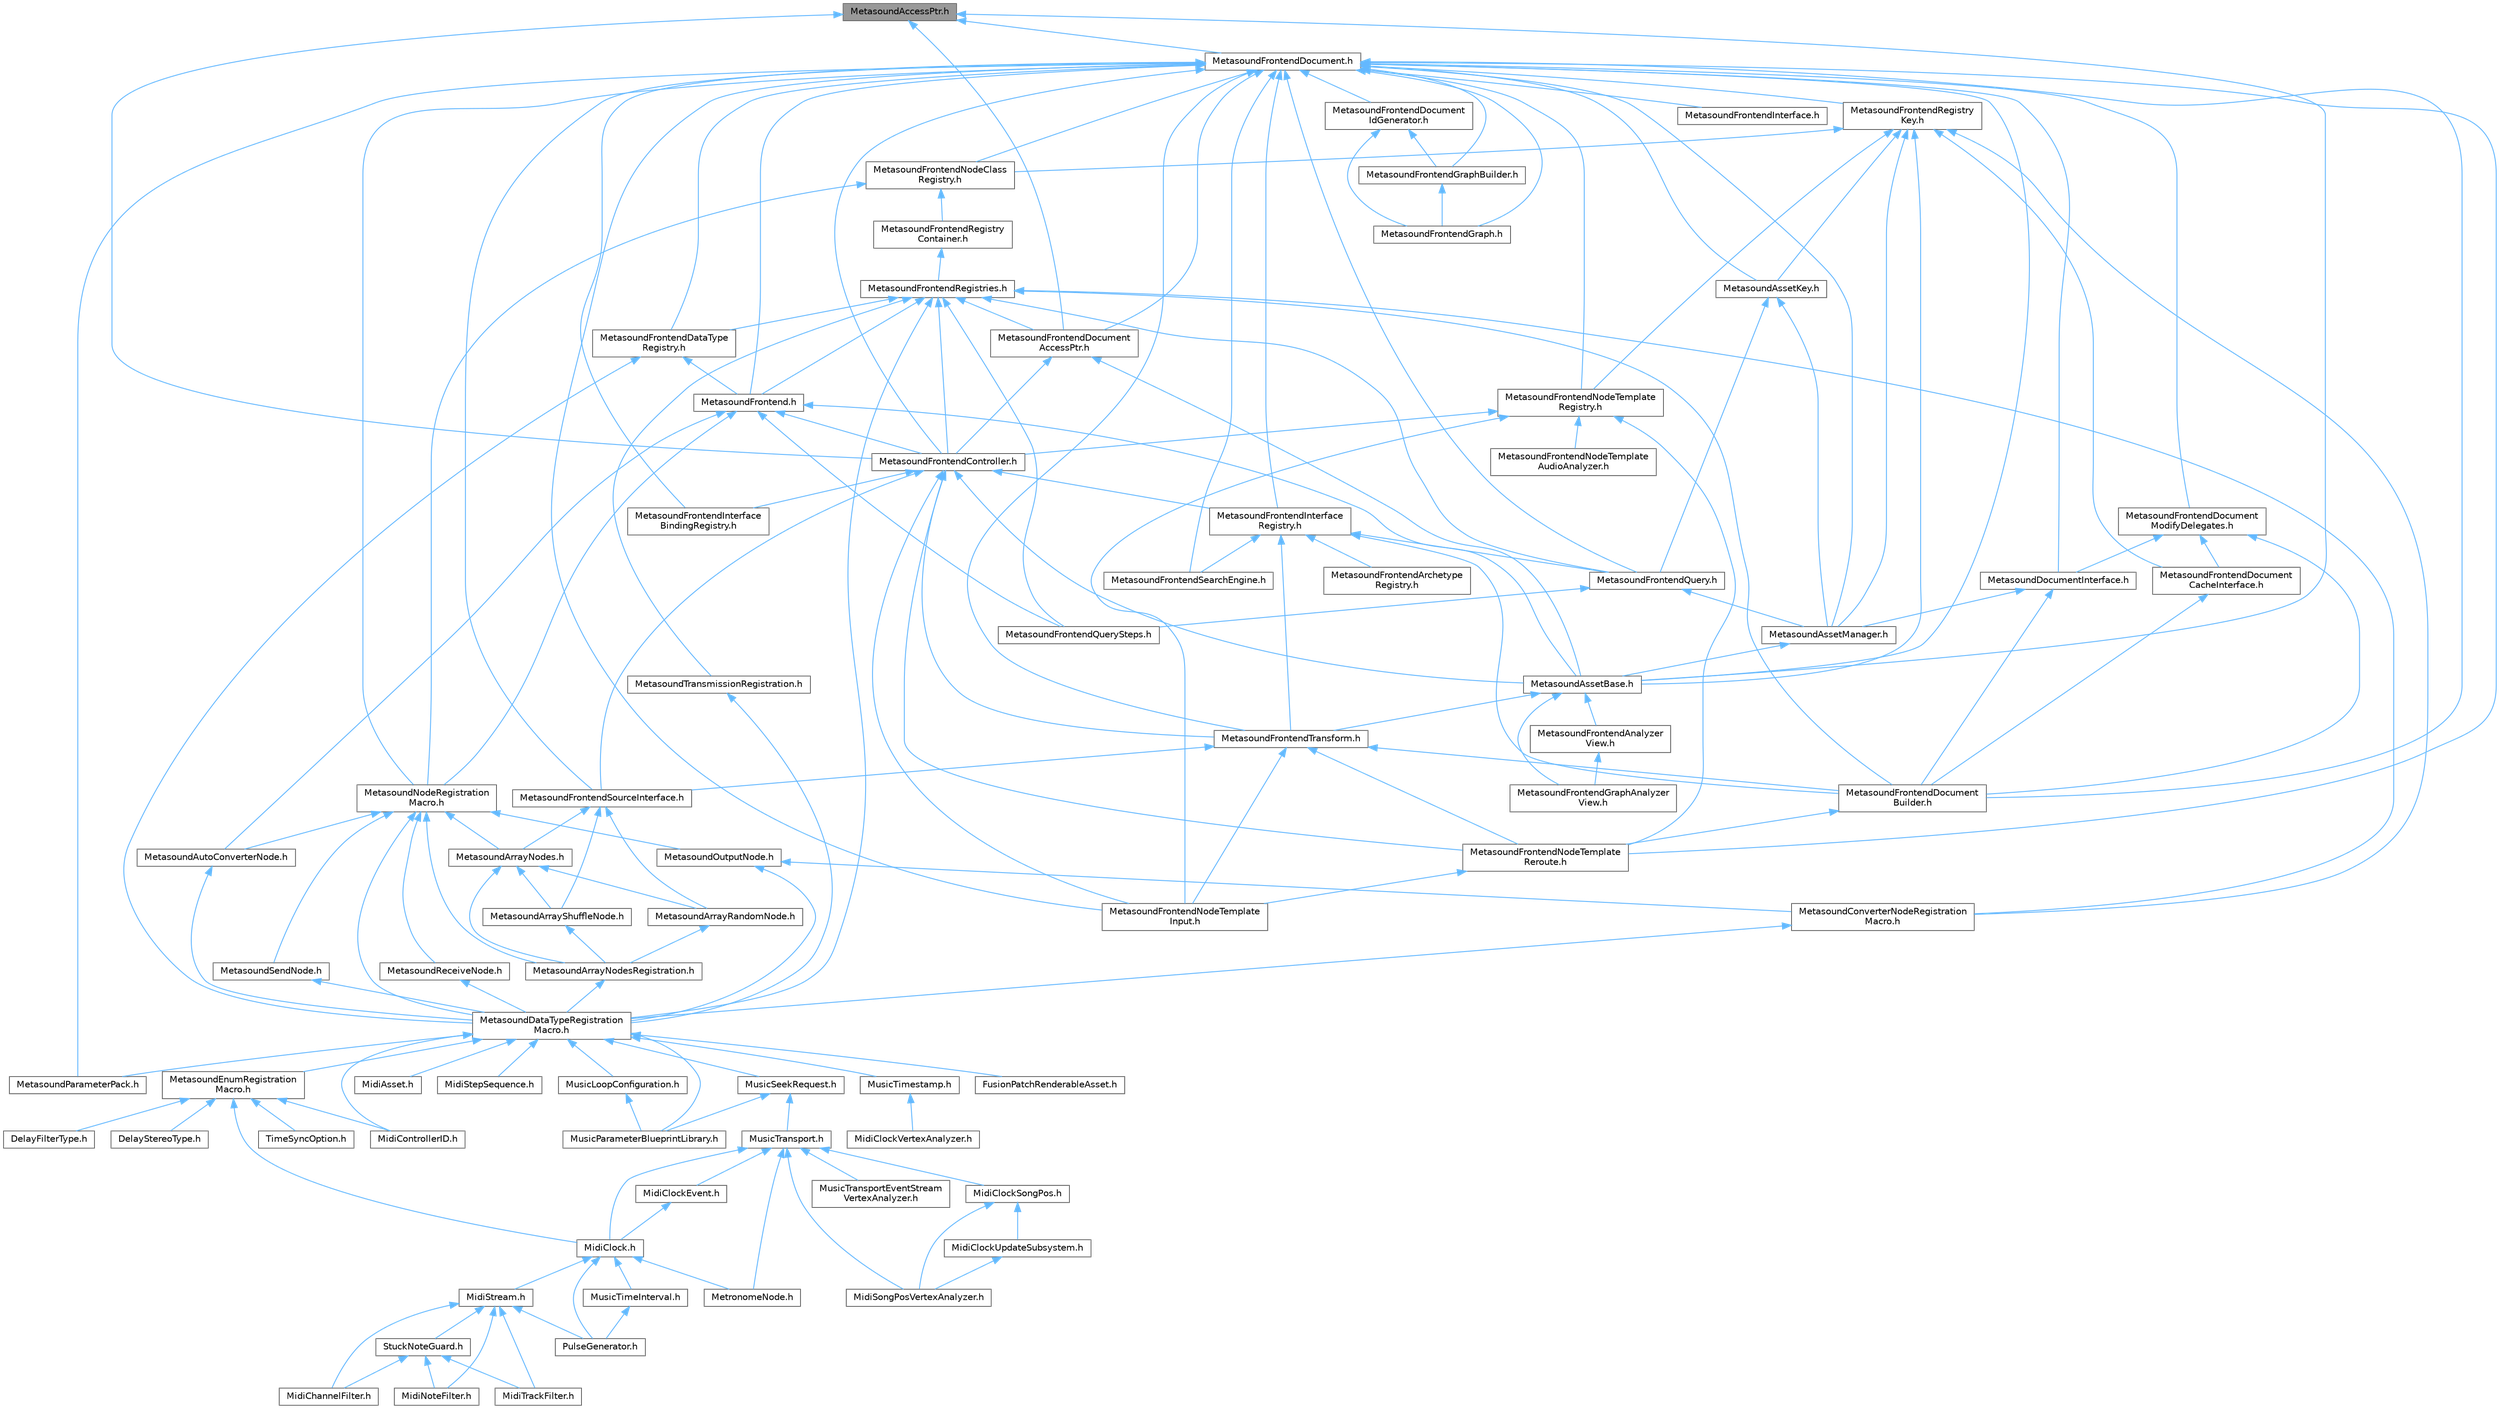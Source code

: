 digraph "MetasoundAccessPtr.h"
{
 // INTERACTIVE_SVG=YES
 // LATEX_PDF_SIZE
  bgcolor="transparent";
  edge [fontname=Helvetica,fontsize=10,labelfontname=Helvetica,labelfontsize=10];
  node [fontname=Helvetica,fontsize=10,shape=box,height=0.2,width=0.4];
  Node1 [id="Node000001",label="MetasoundAccessPtr.h",height=0.2,width=0.4,color="gray40", fillcolor="grey60", style="filled", fontcolor="black",tooltip=" "];
  Node1 -> Node2 [id="edge1_Node000001_Node000002",dir="back",color="steelblue1",style="solid",tooltip=" "];
  Node2 [id="Node000002",label="MetasoundAssetBase.h",height=0.2,width=0.4,color="grey40", fillcolor="white", style="filled",URL="$d5/d81/MetasoundAssetBase_8h.html",tooltip=" "];
  Node2 -> Node3 [id="edge2_Node000002_Node000003",dir="back",color="steelblue1",style="solid",tooltip=" "];
  Node3 [id="Node000003",label="MetasoundFrontendAnalyzer\lView.h",height=0.2,width=0.4,color="grey40", fillcolor="white", style="filled",URL="$d0/d5e/MetasoundFrontendAnalyzerView_8h.html",tooltip=" "];
  Node3 -> Node4 [id="edge3_Node000003_Node000004",dir="back",color="steelblue1",style="solid",tooltip=" "];
  Node4 [id="Node000004",label="MetasoundFrontendGraphAnalyzer\lView.h",height=0.2,width=0.4,color="grey40", fillcolor="white", style="filled",URL="$d6/dd1/MetasoundFrontendGraphAnalyzerView_8h.html",tooltip=" "];
  Node2 -> Node4 [id="edge4_Node000002_Node000004",dir="back",color="steelblue1",style="solid",tooltip=" "];
  Node2 -> Node5 [id="edge5_Node000002_Node000005",dir="back",color="steelblue1",style="solid",tooltip=" "];
  Node5 [id="Node000005",label="MetasoundFrontendTransform.h",height=0.2,width=0.4,color="grey40", fillcolor="white", style="filled",URL="$dc/d48/MetasoundFrontendTransform_8h.html",tooltip=" "];
  Node5 -> Node6 [id="edge6_Node000005_Node000006",dir="back",color="steelblue1",style="solid",tooltip=" "];
  Node6 [id="Node000006",label="MetasoundFrontendDocument\lBuilder.h",height=0.2,width=0.4,color="grey40", fillcolor="white", style="filled",URL="$da/dfa/MetasoundFrontendDocumentBuilder_8h.html",tooltip=" "];
  Node6 -> Node7 [id="edge7_Node000006_Node000007",dir="back",color="steelblue1",style="solid",tooltip=" "];
  Node7 [id="Node000007",label="MetasoundFrontendNodeTemplate\lReroute.h",height=0.2,width=0.4,color="grey40", fillcolor="white", style="filled",URL="$d7/d33/MetasoundFrontendNodeTemplateReroute_8h.html",tooltip=" "];
  Node7 -> Node8 [id="edge8_Node000007_Node000008",dir="back",color="steelblue1",style="solid",tooltip=" "];
  Node8 [id="Node000008",label="MetasoundFrontendNodeTemplate\lInput.h",height=0.2,width=0.4,color="grey40", fillcolor="white", style="filled",URL="$d6/d69/MetasoundFrontendNodeTemplateInput_8h.html",tooltip=" "];
  Node5 -> Node8 [id="edge9_Node000005_Node000008",dir="back",color="steelblue1",style="solid",tooltip=" "];
  Node5 -> Node7 [id="edge10_Node000005_Node000007",dir="back",color="steelblue1",style="solid",tooltip=" "];
  Node5 -> Node9 [id="edge11_Node000005_Node000009",dir="back",color="steelblue1",style="solid",tooltip=" "];
  Node9 [id="Node000009",label="MetasoundFrontendSourceInterface.h",height=0.2,width=0.4,color="grey40", fillcolor="white", style="filled",URL="$de/db5/MetasoundFrontendSourceInterface_8h.html",tooltip=" "];
  Node9 -> Node10 [id="edge12_Node000009_Node000010",dir="back",color="steelblue1",style="solid",tooltip=" "];
  Node10 [id="Node000010",label="MetasoundArrayNodes.h",height=0.2,width=0.4,color="grey40", fillcolor="white", style="filled",URL="$de/d05/MetasoundArrayNodes_8h.html",tooltip=" "];
  Node10 -> Node11 [id="edge13_Node000010_Node000011",dir="back",color="steelblue1",style="solid",tooltip=" "];
  Node11 [id="Node000011",label="MetasoundArrayNodesRegistration.h",height=0.2,width=0.4,color="grey40", fillcolor="white", style="filled",URL="$d2/d35/MetasoundArrayNodesRegistration_8h.html",tooltip=" "];
  Node11 -> Node12 [id="edge14_Node000011_Node000012",dir="back",color="steelblue1",style="solid",tooltip=" "];
  Node12 [id="Node000012",label="MetasoundDataTypeRegistration\lMacro.h",height=0.2,width=0.4,color="grey40", fillcolor="white", style="filled",URL="$d1/d2b/MetasoundDataTypeRegistrationMacro_8h.html",tooltip=" "];
  Node12 -> Node13 [id="edge15_Node000012_Node000013",dir="back",color="steelblue1",style="solid",tooltip=" "];
  Node13 [id="Node000013",label="FusionPatchRenderableAsset.h",height=0.2,width=0.4,color="grey40", fillcolor="white", style="filled",URL="$d0/dd5/FusionPatchRenderableAsset_8h.html",tooltip=" "];
  Node12 -> Node14 [id="edge16_Node000012_Node000014",dir="back",color="steelblue1",style="solid",tooltip=" "];
  Node14 [id="Node000014",label="MetasoundEnumRegistration\lMacro.h",height=0.2,width=0.4,color="grey40", fillcolor="white", style="filled",URL="$dd/da6/MetasoundEnumRegistrationMacro_8h.html",tooltip=" "];
  Node14 -> Node15 [id="edge17_Node000014_Node000015",dir="back",color="steelblue1",style="solid",tooltip=" "];
  Node15 [id="Node000015",label="DelayFilterType.h",height=0.2,width=0.4,color="grey40", fillcolor="white", style="filled",URL="$da/d13/DelayFilterType_8h.html",tooltip=" "];
  Node14 -> Node16 [id="edge18_Node000014_Node000016",dir="back",color="steelblue1",style="solid",tooltip=" "];
  Node16 [id="Node000016",label="DelayStereoType.h",height=0.2,width=0.4,color="grey40", fillcolor="white", style="filled",URL="$d4/db3/DelayStereoType_8h.html",tooltip=" "];
  Node14 -> Node17 [id="edge19_Node000014_Node000017",dir="back",color="steelblue1",style="solid",tooltip=" "];
  Node17 [id="Node000017",label="MidiClock.h",height=0.2,width=0.4,color="grey40", fillcolor="white", style="filled",URL="$df/d88/MidiClock_8h.html",tooltip=" "];
  Node17 -> Node18 [id="edge20_Node000017_Node000018",dir="back",color="steelblue1",style="solid",tooltip=" "];
  Node18 [id="Node000018",label="MetronomeNode.h",height=0.2,width=0.4,color="grey40", fillcolor="white", style="filled",URL="$d9/daa/MetronomeNode_8h.html",tooltip=" "];
  Node17 -> Node19 [id="edge21_Node000017_Node000019",dir="back",color="steelblue1",style="solid",tooltip=" "];
  Node19 [id="Node000019",label="MidiStream.h",height=0.2,width=0.4,color="grey40", fillcolor="white", style="filled",URL="$d8/ded/MidiStream_8h.html",tooltip=" "];
  Node19 -> Node20 [id="edge22_Node000019_Node000020",dir="back",color="steelblue1",style="solid",tooltip=" "];
  Node20 [id="Node000020",label="MidiChannelFilter.h",height=0.2,width=0.4,color="grey40", fillcolor="white", style="filled",URL="$d3/dab/MidiChannelFilter_8h.html",tooltip=" "];
  Node19 -> Node21 [id="edge23_Node000019_Node000021",dir="back",color="steelblue1",style="solid",tooltip=" "];
  Node21 [id="Node000021",label="MidiNoteFilter.h",height=0.2,width=0.4,color="grey40", fillcolor="white", style="filled",URL="$d4/d05/MidiNoteFilter_8h.html",tooltip=" "];
  Node19 -> Node22 [id="edge24_Node000019_Node000022",dir="back",color="steelblue1",style="solid",tooltip=" "];
  Node22 [id="Node000022",label="MidiTrackFilter.h",height=0.2,width=0.4,color="grey40", fillcolor="white", style="filled",URL="$d0/d2f/MidiTrackFilter_8h.html",tooltip=" "];
  Node19 -> Node23 [id="edge25_Node000019_Node000023",dir="back",color="steelblue1",style="solid",tooltip=" "];
  Node23 [id="Node000023",label="PulseGenerator.h",height=0.2,width=0.4,color="grey40", fillcolor="white", style="filled",URL="$da/db3/PulseGenerator_8h.html",tooltip=" "];
  Node19 -> Node24 [id="edge26_Node000019_Node000024",dir="back",color="steelblue1",style="solid",tooltip=" "];
  Node24 [id="Node000024",label="StuckNoteGuard.h",height=0.2,width=0.4,color="grey40", fillcolor="white", style="filled",URL="$df/dcf/StuckNoteGuard_8h.html",tooltip=" "];
  Node24 -> Node20 [id="edge27_Node000024_Node000020",dir="back",color="steelblue1",style="solid",tooltip=" "];
  Node24 -> Node21 [id="edge28_Node000024_Node000021",dir="back",color="steelblue1",style="solid",tooltip=" "];
  Node24 -> Node22 [id="edge29_Node000024_Node000022",dir="back",color="steelblue1",style="solid",tooltip=" "];
  Node17 -> Node25 [id="edge30_Node000017_Node000025",dir="back",color="steelblue1",style="solid",tooltip=" "];
  Node25 [id="Node000025",label="MusicTimeInterval.h",height=0.2,width=0.4,color="grey40", fillcolor="white", style="filled",URL="$dc/da7/MusicTimeInterval_8h.html",tooltip=" "];
  Node25 -> Node23 [id="edge31_Node000025_Node000023",dir="back",color="steelblue1",style="solid",tooltip=" "];
  Node17 -> Node23 [id="edge32_Node000017_Node000023",dir="back",color="steelblue1",style="solid",tooltip=" "];
  Node14 -> Node26 [id="edge33_Node000014_Node000026",dir="back",color="steelblue1",style="solid",tooltip=" "];
  Node26 [id="Node000026",label="MidiControllerID.h",height=0.2,width=0.4,color="grey40", fillcolor="white", style="filled",URL="$d0/d53/MidiControllerID_8h.html",tooltip=" "];
  Node14 -> Node27 [id="edge34_Node000014_Node000027",dir="back",color="steelblue1",style="solid",tooltip=" "];
  Node27 [id="Node000027",label="TimeSyncOption.h",height=0.2,width=0.4,color="grey40", fillcolor="white", style="filled",URL="$d4/dc5/HarmonixMetasound_2Public_2HarmonixMetasound_2DataTypes_2TimeSyncOption_8h.html",tooltip=" "];
  Node12 -> Node28 [id="edge35_Node000012_Node000028",dir="back",color="steelblue1",style="solid",tooltip=" "];
  Node28 [id="Node000028",label="MetasoundParameterPack.h",height=0.2,width=0.4,color="grey40", fillcolor="white", style="filled",URL="$d8/d84/MetasoundParameterPack_8h.html",tooltip=" "];
  Node12 -> Node29 [id="edge36_Node000012_Node000029",dir="back",color="steelblue1",style="solid",tooltip=" "];
  Node29 [id="Node000029",label="MidiAsset.h",height=0.2,width=0.4,color="grey40", fillcolor="white", style="filled",URL="$da/d6b/MidiAsset_8h.html",tooltip=" "];
  Node12 -> Node26 [id="edge37_Node000012_Node000026",dir="back",color="steelblue1",style="solid",tooltip=" "];
  Node12 -> Node30 [id="edge38_Node000012_Node000030",dir="back",color="steelblue1",style="solid",tooltip=" "];
  Node30 [id="Node000030",label="MidiStepSequence.h",height=0.2,width=0.4,color="grey40", fillcolor="white", style="filled",URL="$de/dbc/MidiStepSequence_8h.html",tooltip=" "];
  Node12 -> Node31 [id="edge39_Node000012_Node000031",dir="back",color="steelblue1",style="solid",tooltip=" "];
  Node31 [id="Node000031",label="MusicLoopConfiguration.h",height=0.2,width=0.4,color="grey40", fillcolor="white", style="filled",URL="$de/d33/MusicLoopConfiguration_8h.html",tooltip=" "];
  Node31 -> Node32 [id="edge40_Node000031_Node000032",dir="back",color="steelblue1",style="solid",tooltip=" "];
  Node32 [id="Node000032",label="MusicParameterBlueprintLibrary.h",height=0.2,width=0.4,color="grey40", fillcolor="white", style="filled",URL="$d0/d2e/MusicParameterBlueprintLibrary_8h.html",tooltip=" "];
  Node12 -> Node32 [id="edge41_Node000012_Node000032",dir="back",color="steelblue1",style="solid",tooltip=" "];
  Node12 -> Node33 [id="edge42_Node000012_Node000033",dir="back",color="steelblue1",style="solid",tooltip=" "];
  Node33 [id="Node000033",label="MusicSeekRequest.h",height=0.2,width=0.4,color="grey40", fillcolor="white", style="filled",URL="$d0/d38/MusicSeekRequest_8h.html",tooltip=" "];
  Node33 -> Node32 [id="edge43_Node000033_Node000032",dir="back",color="steelblue1",style="solid",tooltip=" "];
  Node33 -> Node34 [id="edge44_Node000033_Node000034",dir="back",color="steelblue1",style="solid",tooltip=" "];
  Node34 [id="Node000034",label="MusicTransport.h",height=0.2,width=0.4,color="grey40", fillcolor="white", style="filled",URL="$d2/d3d/MusicTransport_8h.html",tooltip=" "];
  Node34 -> Node18 [id="edge45_Node000034_Node000018",dir="back",color="steelblue1",style="solid",tooltip=" "];
  Node34 -> Node17 [id="edge46_Node000034_Node000017",dir="back",color="steelblue1",style="solid",tooltip=" "];
  Node34 -> Node35 [id="edge47_Node000034_Node000035",dir="back",color="steelblue1",style="solid",tooltip=" "];
  Node35 [id="Node000035",label="MidiClockEvent.h",height=0.2,width=0.4,color="grey40", fillcolor="white", style="filled",URL="$d7/d7d/MidiClockEvent_8h.html",tooltip=" "];
  Node35 -> Node17 [id="edge48_Node000035_Node000017",dir="back",color="steelblue1",style="solid",tooltip=" "];
  Node34 -> Node36 [id="edge49_Node000034_Node000036",dir="back",color="steelblue1",style="solid",tooltip=" "];
  Node36 [id="Node000036",label="MidiClockSongPos.h",height=0.2,width=0.4,color="grey40", fillcolor="white", style="filled",URL="$d2/d72/MidiClockSongPos_8h.html",tooltip=" "];
  Node36 -> Node37 [id="edge50_Node000036_Node000037",dir="back",color="steelblue1",style="solid",tooltip=" "];
  Node37 [id="Node000037",label="MidiClockUpdateSubsystem.h",height=0.2,width=0.4,color="grey40", fillcolor="white", style="filled",URL="$dc/d52/MidiClockUpdateSubsystem_8h.html",tooltip=" "];
  Node37 -> Node38 [id="edge51_Node000037_Node000038",dir="back",color="steelblue1",style="solid",tooltip=" "];
  Node38 [id="Node000038",label="MidiSongPosVertexAnalyzer.h",height=0.2,width=0.4,color="grey40", fillcolor="white", style="filled",URL="$db/d10/MidiSongPosVertexAnalyzer_8h.html",tooltip=" "];
  Node36 -> Node38 [id="edge52_Node000036_Node000038",dir="back",color="steelblue1",style="solid",tooltip=" "];
  Node34 -> Node38 [id="edge53_Node000034_Node000038",dir="back",color="steelblue1",style="solid",tooltip=" "];
  Node34 -> Node39 [id="edge54_Node000034_Node000039",dir="back",color="steelblue1",style="solid",tooltip=" "];
  Node39 [id="Node000039",label="MusicTransportEventStream\lVertexAnalyzer.h",height=0.2,width=0.4,color="grey40", fillcolor="white", style="filled",URL="$d1/da4/MusicTransportEventStreamVertexAnalyzer_8h.html",tooltip=" "];
  Node12 -> Node40 [id="edge55_Node000012_Node000040",dir="back",color="steelblue1",style="solid",tooltip=" "];
  Node40 [id="Node000040",label="MusicTimestamp.h",height=0.2,width=0.4,color="grey40", fillcolor="white", style="filled",URL="$dc/d8f/MusicTimestamp_8h.html",tooltip=" "];
  Node40 -> Node41 [id="edge56_Node000040_Node000041",dir="back",color="steelblue1",style="solid",tooltip=" "];
  Node41 [id="Node000041",label="MidiClockVertexAnalyzer.h",height=0.2,width=0.4,color="grey40", fillcolor="white", style="filled",URL="$d5/dfa/MidiClockVertexAnalyzer_8h.html",tooltip=" "];
  Node10 -> Node42 [id="edge57_Node000010_Node000042",dir="back",color="steelblue1",style="solid",tooltip=" "];
  Node42 [id="Node000042",label="MetasoundArrayRandomNode.h",height=0.2,width=0.4,color="grey40", fillcolor="white", style="filled",URL="$d3/d94/MetasoundArrayRandomNode_8h.html",tooltip=" "];
  Node42 -> Node11 [id="edge58_Node000042_Node000011",dir="back",color="steelblue1",style="solid",tooltip=" "];
  Node10 -> Node43 [id="edge59_Node000010_Node000043",dir="back",color="steelblue1",style="solid",tooltip=" "];
  Node43 [id="Node000043",label="MetasoundArrayShuffleNode.h",height=0.2,width=0.4,color="grey40", fillcolor="white", style="filled",URL="$db/dcb/MetasoundArrayShuffleNode_8h.html",tooltip=" "];
  Node43 -> Node11 [id="edge60_Node000043_Node000011",dir="back",color="steelblue1",style="solid",tooltip=" "];
  Node9 -> Node42 [id="edge61_Node000009_Node000042",dir="back",color="steelblue1",style="solid",tooltip=" "];
  Node9 -> Node43 [id="edge62_Node000009_Node000043",dir="back",color="steelblue1",style="solid",tooltip=" "];
  Node1 -> Node44 [id="edge63_Node000001_Node000044",dir="back",color="steelblue1",style="solid",tooltip=" "];
  Node44 [id="Node000044",label="MetasoundFrontendController.h",height=0.2,width=0.4,color="grey40", fillcolor="white", style="filled",URL="$d0/d64/MetasoundFrontendController_8h.html",tooltip=" "];
  Node44 -> Node2 [id="edge64_Node000044_Node000002",dir="back",color="steelblue1",style="solid",tooltip=" "];
  Node44 -> Node45 [id="edge65_Node000044_Node000045",dir="back",color="steelblue1",style="solid",tooltip=" "];
  Node45 [id="Node000045",label="MetasoundFrontendInterface\lBindingRegistry.h",height=0.2,width=0.4,color="grey40", fillcolor="white", style="filled",URL="$da/de4/MetasoundFrontendInterfaceBindingRegistry_8h.html",tooltip=" "];
  Node44 -> Node46 [id="edge66_Node000044_Node000046",dir="back",color="steelblue1",style="solid",tooltip=" "];
  Node46 [id="Node000046",label="MetasoundFrontendInterface\lRegistry.h",height=0.2,width=0.4,color="grey40", fillcolor="white", style="filled",URL="$d7/d91/MetasoundFrontendInterfaceRegistry_8h.html",tooltip=" "];
  Node46 -> Node47 [id="edge67_Node000046_Node000047",dir="back",color="steelblue1",style="solid",tooltip=" "];
  Node47 [id="Node000047",label="MetasoundFrontendArchetype\lRegistry.h",height=0.2,width=0.4,color="grey40", fillcolor="white", style="filled",URL="$db/d0e/MetasoundFrontendArchetypeRegistry_8h.html",tooltip=" "];
  Node46 -> Node6 [id="edge68_Node000046_Node000006",dir="back",color="steelblue1",style="solid",tooltip=" "];
  Node46 -> Node48 [id="edge69_Node000046_Node000048",dir="back",color="steelblue1",style="solid",tooltip=" "];
  Node48 [id="Node000048",label="MetasoundFrontendQuery.h",height=0.2,width=0.4,color="grey40", fillcolor="white", style="filled",URL="$d6/dba/MetasoundFrontendQuery_8h.html",tooltip=" "];
  Node48 -> Node49 [id="edge70_Node000048_Node000049",dir="back",color="steelblue1",style="solid",tooltip=" "];
  Node49 [id="Node000049",label="MetasoundAssetManager.h",height=0.2,width=0.4,color="grey40", fillcolor="white", style="filled",URL="$dd/da3/MetasoundAssetManager_8h.html",tooltip=" "];
  Node49 -> Node2 [id="edge71_Node000049_Node000002",dir="back",color="steelblue1",style="solid",tooltip=" "];
  Node48 -> Node50 [id="edge72_Node000048_Node000050",dir="back",color="steelblue1",style="solid",tooltip=" "];
  Node50 [id="Node000050",label="MetasoundFrontendQuerySteps.h",height=0.2,width=0.4,color="grey40", fillcolor="white", style="filled",URL="$d1/d63/MetasoundFrontendQuerySteps_8h.html",tooltip=" "];
  Node46 -> Node51 [id="edge73_Node000046_Node000051",dir="back",color="steelblue1",style="solid",tooltip=" "];
  Node51 [id="Node000051",label="MetasoundFrontendSearchEngine.h",height=0.2,width=0.4,color="grey40", fillcolor="white", style="filled",URL="$d3/de8/MetasoundFrontendSearchEngine_8h.html",tooltip=" "];
  Node46 -> Node5 [id="edge74_Node000046_Node000005",dir="back",color="steelblue1",style="solid",tooltip=" "];
  Node44 -> Node8 [id="edge75_Node000044_Node000008",dir="back",color="steelblue1",style="solid",tooltip=" "];
  Node44 -> Node7 [id="edge76_Node000044_Node000007",dir="back",color="steelblue1",style="solid",tooltip=" "];
  Node44 -> Node9 [id="edge77_Node000044_Node000009",dir="back",color="steelblue1",style="solid",tooltip=" "];
  Node44 -> Node5 [id="edge78_Node000044_Node000005",dir="back",color="steelblue1",style="solid",tooltip=" "];
  Node1 -> Node52 [id="edge79_Node000001_Node000052",dir="back",color="steelblue1",style="solid",tooltip=" "];
  Node52 [id="Node000052",label="MetasoundFrontendDocument.h",height=0.2,width=0.4,color="grey40", fillcolor="white", style="filled",URL="$d2/de7/MetasoundFrontendDocument_8h.html",tooltip=" "];
  Node52 -> Node2 [id="edge80_Node000052_Node000002",dir="back",color="steelblue1",style="solid",tooltip=" "];
  Node52 -> Node53 [id="edge81_Node000052_Node000053",dir="back",color="steelblue1",style="solid",tooltip=" "];
  Node53 [id="Node000053",label="MetasoundAssetKey.h",height=0.2,width=0.4,color="grey40", fillcolor="white", style="filled",URL="$d9/d63/MetasoundAssetKey_8h.html",tooltip=" "];
  Node53 -> Node49 [id="edge82_Node000053_Node000049",dir="back",color="steelblue1",style="solid",tooltip=" "];
  Node53 -> Node48 [id="edge83_Node000053_Node000048",dir="back",color="steelblue1",style="solid",tooltip=" "];
  Node52 -> Node49 [id="edge84_Node000052_Node000049",dir="back",color="steelblue1",style="solid",tooltip=" "];
  Node52 -> Node54 [id="edge85_Node000052_Node000054",dir="back",color="steelblue1",style="solid",tooltip=" "];
  Node54 [id="Node000054",label="MetasoundDocumentInterface.h",height=0.2,width=0.4,color="grey40", fillcolor="white", style="filled",URL="$dd/dfb/MetasoundDocumentInterface_8h.html",tooltip=" "];
  Node54 -> Node49 [id="edge86_Node000054_Node000049",dir="back",color="steelblue1",style="solid",tooltip=" "];
  Node54 -> Node6 [id="edge87_Node000054_Node000006",dir="back",color="steelblue1",style="solid",tooltip=" "];
  Node52 -> Node55 [id="edge88_Node000052_Node000055",dir="back",color="steelblue1",style="solid",tooltip=" "];
  Node55 [id="Node000055",label="MetasoundFrontend.h",height=0.2,width=0.4,color="grey40", fillcolor="white", style="filled",URL="$d4/d31/MetasoundFrontend_8h.html",tooltip=" "];
  Node55 -> Node2 [id="edge89_Node000055_Node000002",dir="back",color="steelblue1",style="solid",tooltip=" "];
  Node55 -> Node56 [id="edge90_Node000055_Node000056",dir="back",color="steelblue1",style="solid",tooltip=" "];
  Node56 [id="Node000056",label="MetasoundAutoConverterNode.h",height=0.2,width=0.4,color="grey40", fillcolor="white", style="filled",URL="$de/d7e/MetasoundAutoConverterNode_8h.html",tooltip=" "];
  Node56 -> Node12 [id="edge91_Node000056_Node000012",dir="back",color="steelblue1",style="solid",tooltip=" "];
  Node55 -> Node44 [id="edge92_Node000055_Node000044",dir="back",color="steelblue1",style="solid",tooltip=" "];
  Node55 -> Node50 [id="edge93_Node000055_Node000050",dir="back",color="steelblue1",style="solid",tooltip=" "];
  Node55 -> Node57 [id="edge94_Node000055_Node000057",dir="back",color="steelblue1",style="solid",tooltip=" "];
  Node57 [id="Node000057",label="MetasoundNodeRegistration\lMacro.h",height=0.2,width=0.4,color="grey40", fillcolor="white", style="filled",URL="$d3/d0b/MetasoundNodeRegistrationMacro_8h.html",tooltip=" "];
  Node57 -> Node10 [id="edge95_Node000057_Node000010",dir="back",color="steelblue1",style="solid",tooltip=" "];
  Node57 -> Node11 [id="edge96_Node000057_Node000011",dir="back",color="steelblue1",style="solid",tooltip=" "];
  Node57 -> Node56 [id="edge97_Node000057_Node000056",dir="back",color="steelblue1",style="solid",tooltip=" "];
  Node57 -> Node12 [id="edge98_Node000057_Node000012",dir="back",color="steelblue1",style="solid",tooltip=" "];
  Node57 -> Node58 [id="edge99_Node000057_Node000058",dir="back",color="steelblue1",style="solid",tooltip=" "];
  Node58 [id="Node000058",label="MetasoundOutputNode.h",height=0.2,width=0.4,color="grey40", fillcolor="white", style="filled",URL="$d5/d06/MetasoundOutputNode_8h.html",tooltip=" "];
  Node58 -> Node59 [id="edge100_Node000058_Node000059",dir="back",color="steelblue1",style="solid",tooltip=" "];
  Node59 [id="Node000059",label="MetasoundConverterNodeRegistration\lMacro.h",height=0.2,width=0.4,color="grey40", fillcolor="white", style="filled",URL="$d1/de5/MetasoundConverterNodeRegistrationMacro_8h.html",tooltip=" "];
  Node59 -> Node12 [id="edge101_Node000059_Node000012",dir="back",color="steelblue1",style="solid",tooltip=" "];
  Node58 -> Node12 [id="edge102_Node000058_Node000012",dir="back",color="steelblue1",style="solid",tooltip=" "];
  Node57 -> Node60 [id="edge103_Node000057_Node000060",dir="back",color="steelblue1",style="solid",tooltip=" "];
  Node60 [id="Node000060",label="MetasoundReceiveNode.h",height=0.2,width=0.4,color="grey40", fillcolor="white", style="filled",URL="$d3/d08/MetasoundReceiveNode_8h.html",tooltip=" "];
  Node60 -> Node12 [id="edge104_Node000060_Node000012",dir="back",color="steelblue1",style="solid",tooltip=" "];
  Node57 -> Node61 [id="edge105_Node000057_Node000061",dir="back",color="steelblue1",style="solid",tooltip=" "];
  Node61 [id="Node000061",label="MetasoundSendNode.h",height=0.2,width=0.4,color="grey40", fillcolor="white", style="filled",URL="$dc/dca/MetasoundSendNode_8h.html",tooltip=" "];
  Node61 -> Node12 [id="edge106_Node000061_Node000012",dir="back",color="steelblue1",style="solid",tooltip=" "];
  Node52 -> Node44 [id="edge107_Node000052_Node000044",dir="back",color="steelblue1",style="solid",tooltip=" "];
  Node52 -> Node62 [id="edge108_Node000052_Node000062",dir="back",color="steelblue1",style="solid",tooltip=" "];
  Node62 [id="Node000062",label="MetasoundFrontendDataType\lRegistry.h",height=0.2,width=0.4,color="grey40", fillcolor="white", style="filled",URL="$d3/d48/MetasoundFrontendDataTypeRegistry_8h.html",tooltip=" "];
  Node62 -> Node12 [id="edge109_Node000062_Node000012",dir="back",color="steelblue1",style="solid",tooltip=" "];
  Node62 -> Node55 [id="edge110_Node000062_Node000055",dir="back",color="steelblue1",style="solid",tooltip=" "];
  Node52 -> Node63 [id="edge111_Node000052_Node000063",dir="back",color="steelblue1",style="solid",tooltip=" "];
  Node63 [id="Node000063",label="MetasoundFrontendDocument\lAccessPtr.h",height=0.2,width=0.4,color="grey40", fillcolor="white", style="filled",URL="$d6/daa/MetasoundFrontendDocumentAccessPtr_8h.html",tooltip=" "];
  Node63 -> Node2 [id="edge112_Node000063_Node000002",dir="back",color="steelblue1",style="solid",tooltip=" "];
  Node63 -> Node44 [id="edge113_Node000063_Node000044",dir="back",color="steelblue1",style="solid",tooltip=" "];
  Node52 -> Node6 [id="edge114_Node000052_Node000006",dir="back",color="steelblue1",style="solid",tooltip=" "];
  Node52 -> Node64 [id="edge115_Node000052_Node000064",dir="back",color="steelblue1",style="solid",tooltip=" "];
  Node64 [id="Node000064",label="MetasoundFrontendDocument\lIdGenerator.h",height=0.2,width=0.4,color="grey40", fillcolor="white", style="filled",URL="$dc/d7e/MetasoundFrontendDocumentIdGenerator_8h.html",tooltip=" "];
  Node64 -> Node65 [id="edge116_Node000064_Node000065",dir="back",color="steelblue1",style="solid",tooltip=" "];
  Node65 [id="Node000065",label="MetasoundFrontendGraph.h",height=0.2,width=0.4,color="grey40", fillcolor="white", style="filled",URL="$db/d4b/MetasoundFrontendGraph_8h.html",tooltip=" "];
  Node64 -> Node66 [id="edge117_Node000064_Node000066",dir="back",color="steelblue1",style="solid",tooltip=" "];
  Node66 [id="Node000066",label="MetasoundFrontendGraphBuilder.h",height=0.2,width=0.4,color="grey40", fillcolor="white", style="filled",URL="$d4/d98/MetasoundFrontendGraphBuilder_8h.html",tooltip=" "];
  Node66 -> Node65 [id="edge118_Node000066_Node000065",dir="back",color="steelblue1",style="solid",tooltip=" "];
  Node52 -> Node67 [id="edge119_Node000052_Node000067",dir="back",color="steelblue1",style="solid",tooltip=" "];
  Node67 [id="Node000067",label="MetasoundFrontendDocument\lModifyDelegates.h",height=0.2,width=0.4,color="grey40", fillcolor="white", style="filled",URL="$d8/dfc/MetasoundFrontendDocumentModifyDelegates_8h.html",tooltip=" "];
  Node67 -> Node54 [id="edge120_Node000067_Node000054",dir="back",color="steelblue1",style="solid",tooltip=" "];
  Node67 -> Node6 [id="edge121_Node000067_Node000006",dir="back",color="steelblue1",style="solid",tooltip=" "];
  Node67 -> Node68 [id="edge122_Node000067_Node000068",dir="back",color="steelblue1",style="solid",tooltip=" "];
  Node68 [id="Node000068",label="MetasoundFrontendDocument\lCacheInterface.h",height=0.2,width=0.4,color="grey40", fillcolor="white", style="filled",URL="$d9/d74/MetasoundFrontendDocumentCacheInterface_8h.html",tooltip=" "];
  Node68 -> Node6 [id="edge123_Node000068_Node000006",dir="back",color="steelblue1",style="solid",tooltip=" "];
  Node52 -> Node65 [id="edge124_Node000052_Node000065",dir="back",color="steelblue1",style="solid",tooltip=" "];
  Node52 -> Node66 [id="edge125_Node000052_Node000066",dir="back",color="steelblue1",style="solid",tooltip=" "];
  Node52 -> Node69 [id="edge126_Node000052_Node000069",dir="back",color="steelblue1",style="solid",tooltip=" "];
  Node69 [id="Node000069",label="MetasoundFrontendInterface.h",height=0.2,width=0.4,color="grey40", fillcolor="white", style="filled",URL="$df/d45/MetasoundFrontendInterface_8h.html",tooltip=" "];
  Node52 -> Node45 [id="edge127_Node000052_Node000045",dir="back",color="steelblue1",style="solid",tooltip=" "];
  Node52 -> Node46 [id="edge128_Node000052_Node000046",dir="back",color="steelblue1",style="solid",tooltip=" "];
  Node52 -> Node70 [id="edge129_Node000052_Node000070",dir="back",color="steelblue1",style="solid",tooltip=" "];
  Node70 [id="Node000070",label="MetasoundFrontendNodeClass\lRegistry.h",height=0.2,width=0.4,color="grey40", fillcolor="white", style="filled",URL="$d3/d29/MetasoundFrontendNodeClassRegistry_8h.html",tooltip=" "];
  Node70 -> Node71 [id="edge130_Node000070_Node000071",dir="back",color="steelblue1",style="solid",tooltip=" "];
  Node71 [id="Node000071",label="MetasoundFrontendRegistry\lContainer.h",height=0.2,width=0.4,color="grey40", fillcolor="white", style="filled",URL="$dd/d2f/MetasoundFrontendRegistryContainer_8h.html",tooltip=" "];
  Node71 -> Node72 [id="edge131_Node000071_Node000072",dir="back",color="steelblue1",style="solid",tooltip=" "];
  Node72 [id="Node000072",label="MetasoundFrontendRegistries.h",height=0.2,width=0.4,color="grey40", fillcolor="white", style="filled",URL="$db/d02/MetasoundFrontendRegistries_8h.html",tooltip=" "];
  Node72 -> Node59 [id="edge132_Node000072_Node000059",dir="back",color="steelblue1",style="solid",tooltip=" "];
  Node72 -> Node12 [id="edge133_Node000072_Node000012",dir="back",color="steelblue1",style="solid",tooltip=" "];
  Node72 -> Node55 [id="edge134_Node000072_Node000055",dir="back",color="steelblue1",style="solid",tooltip=" "];
  Node72 -> Node44 [id="edge135_Node000072_Node000044",dir="back",color="steelblue1",style="solid",tooltip=" "];
  Node72 -> Node62 [id="edge136_Node000072_Node000062",dir="back",color="steelblue1",style="solid",tooltip=" "];
  Node72 -> Node63 [id="edge137_Node000072_Node000063",dir="back",color="steelblue1",style="solid",tooltip=" "];
  Node72 -> Node6 [id="edge138_Node000072_Node000006",dir="back",color="steelblue1",style="solid",tooltip=" "];
  Node72 -> Node48 [id="edge139_Node000072_Node000048",dir="back",color="steelblue1",style="solid",tooltip=" "];
  Node72 -> Node50 [id="edge140_Node000072_Node000050",dir="back",color="steelblue1",style="solid",tooltip=" "];
  Node72 -> Node73 [id="edge141_Node000072_Node000073",dir="back",color="steelblue1",style="solid",tooltip=" "];
  Node73 [id="Node000073",label="MetasoundTransmissionRegistration.h",height=0.2,width=0.4,color="grey40", fillcolor="white", style="filled",URL="$d8/da5/MetasoundTransmissionRegistration_8h.html",tooltip=" "];
  Node73 -> Node12 [id="edge142_Node000073_Node000012",dir="back",color="steelblue1",style="solid",tooltip=" "];
  Node70 -> Node57 [id="edge143_Node000070_Node000057",dir="back",color="steelblue1",style="solid",tooltip=" "];
  Node52 -> Node8 [id="edge144_Node000052_Node000008",dir="back",color="steelblue1",style="solid",tooltip=" "];
  Node52 -> Node74 [id="edge145_Node000052_Node000074",dir="back",color="steelblue1",style="solid",tooltip=" "];
  Node74 [id="Node000074",label="MetasoundFrontendNodeTemplate\lRegistry.h",height=0.2,width=0.4,color="grey40", fillcolor="white", style="filled",URL="$d8/da9/MetasoundFrontendNodeTemplateRegistry_8h.html",tooltip=" "];
  Node74 -> Node44 [id="edge146_Node000074_Node000044",dir="back",color="steelblue1",style="solid",tooltip=" "];
  Node74 -> Node75 [id="edge147_Node000074_Node000075",dir="back",color="steelblue1",style="solid",tooltip=" "];
  Node75 [id="Node000075",label="MetasoundFrontendNodeTemplate\lAudioAnalyzer.h",height=0.2,width=0.4,color="grey40", fillcolor="white", style="filled",URL="$d7/dea/MetasoundFrontendNodeTemplateAudioAnalyzer_8h.html",tooltip=" "];
  Node74 -> Node8 [id="edge148_Node000074_Node000008",dir="back",color="steelblue1",style="solid",tooltip=" "];
  Node74 -> Node7 [id="edge149_Node000074_Node000007",dir="back",color="steelblue1",style="solid",tooltip=" "];
  Node52 -> Node7 [id="edge150_Node000052_Node000007",dir="back",color="steelblue1",style="solid",tooltip=" "];
  Node52 -> Node48 [id="edge151_Node000052_Node000048",dir="back",color="steelblue1",style="solid",tooltip=" "];
  Node52 -> Node76 [id="edge152_Node000052_Node000076",dir="back",color="steelblue1",style="solid",tooltip=" "];
  Node76 [id="Node000076",label="MetasoundFrontendRegistry\lKey.h",height=0.2,width=0.4,color="grey40", fillcolor="white", style="filled",URL="$d2/dfa/MetasoundFrontendRegistryKey_8h.html",tooltip=" "];
  Node76 -> Node2 [id="edge153_Node000076_Node000002",dir="back",color="steelblue1",style="solid",tooltip=" "];
  Node76 -> Node53 [id="edge154_Node000076_Node000053",dir="back",color="steelblue1",style="solid",tooltip=" "];
  Node76 -> Node49 [id="edge155_Node000076_Node000049",dir="back",color="steelblue1",style="solid",tooltip=" "];
  Node76 -> Node59 [id="edge156_Node000076_Node000059",dir="back",color="steelblue1",style="solid",tooltip=" "];
  Node76 -> Node68 [id="edge157_Node000076_Node000068",dir="back",color="steelblue1",style="solid",tooltip=" "];
  Node76 -> Node70 [id="edge158_Node000076_Node000070",dir="back",color="steelblue1",style="solid",tooltip=" "];
  Node76 -> Node74 [id="edge159_Node000076_Node000074",dir="back",color="steelblue1",style="solid",tooltip=" "];
  Node52 -> Node51 [id="edge160_Node000052_Node000051",dir="back",color="steelblue1",style="solid",tooltip=" "];
  Node52 -> Node9 [id="edge161_Node000052_Node000009",dir="back",color="steelblue1",style="solid",tooltip=" "];
  Node52 -> Node5 [id="edge162_Node000052_Node000005",dir="back",color="steelblue1",style="solid",tooltip=" "];
  Node52 -> Node57 [id="edge163_Node000052_Node000057",dir="back",color="steelblue1",style="solid",tooltip=" "];
  Node52 -> Node28 [id="edge164_Node000052_Node000028",dir="back",color="steelblue1",style="solid",tooltip=" "];
  Node1 -> Node63 [id="edge165_Node000001_Node000063",dir="back",color="steelblue1",style="solid",tooltip=" "];
}
